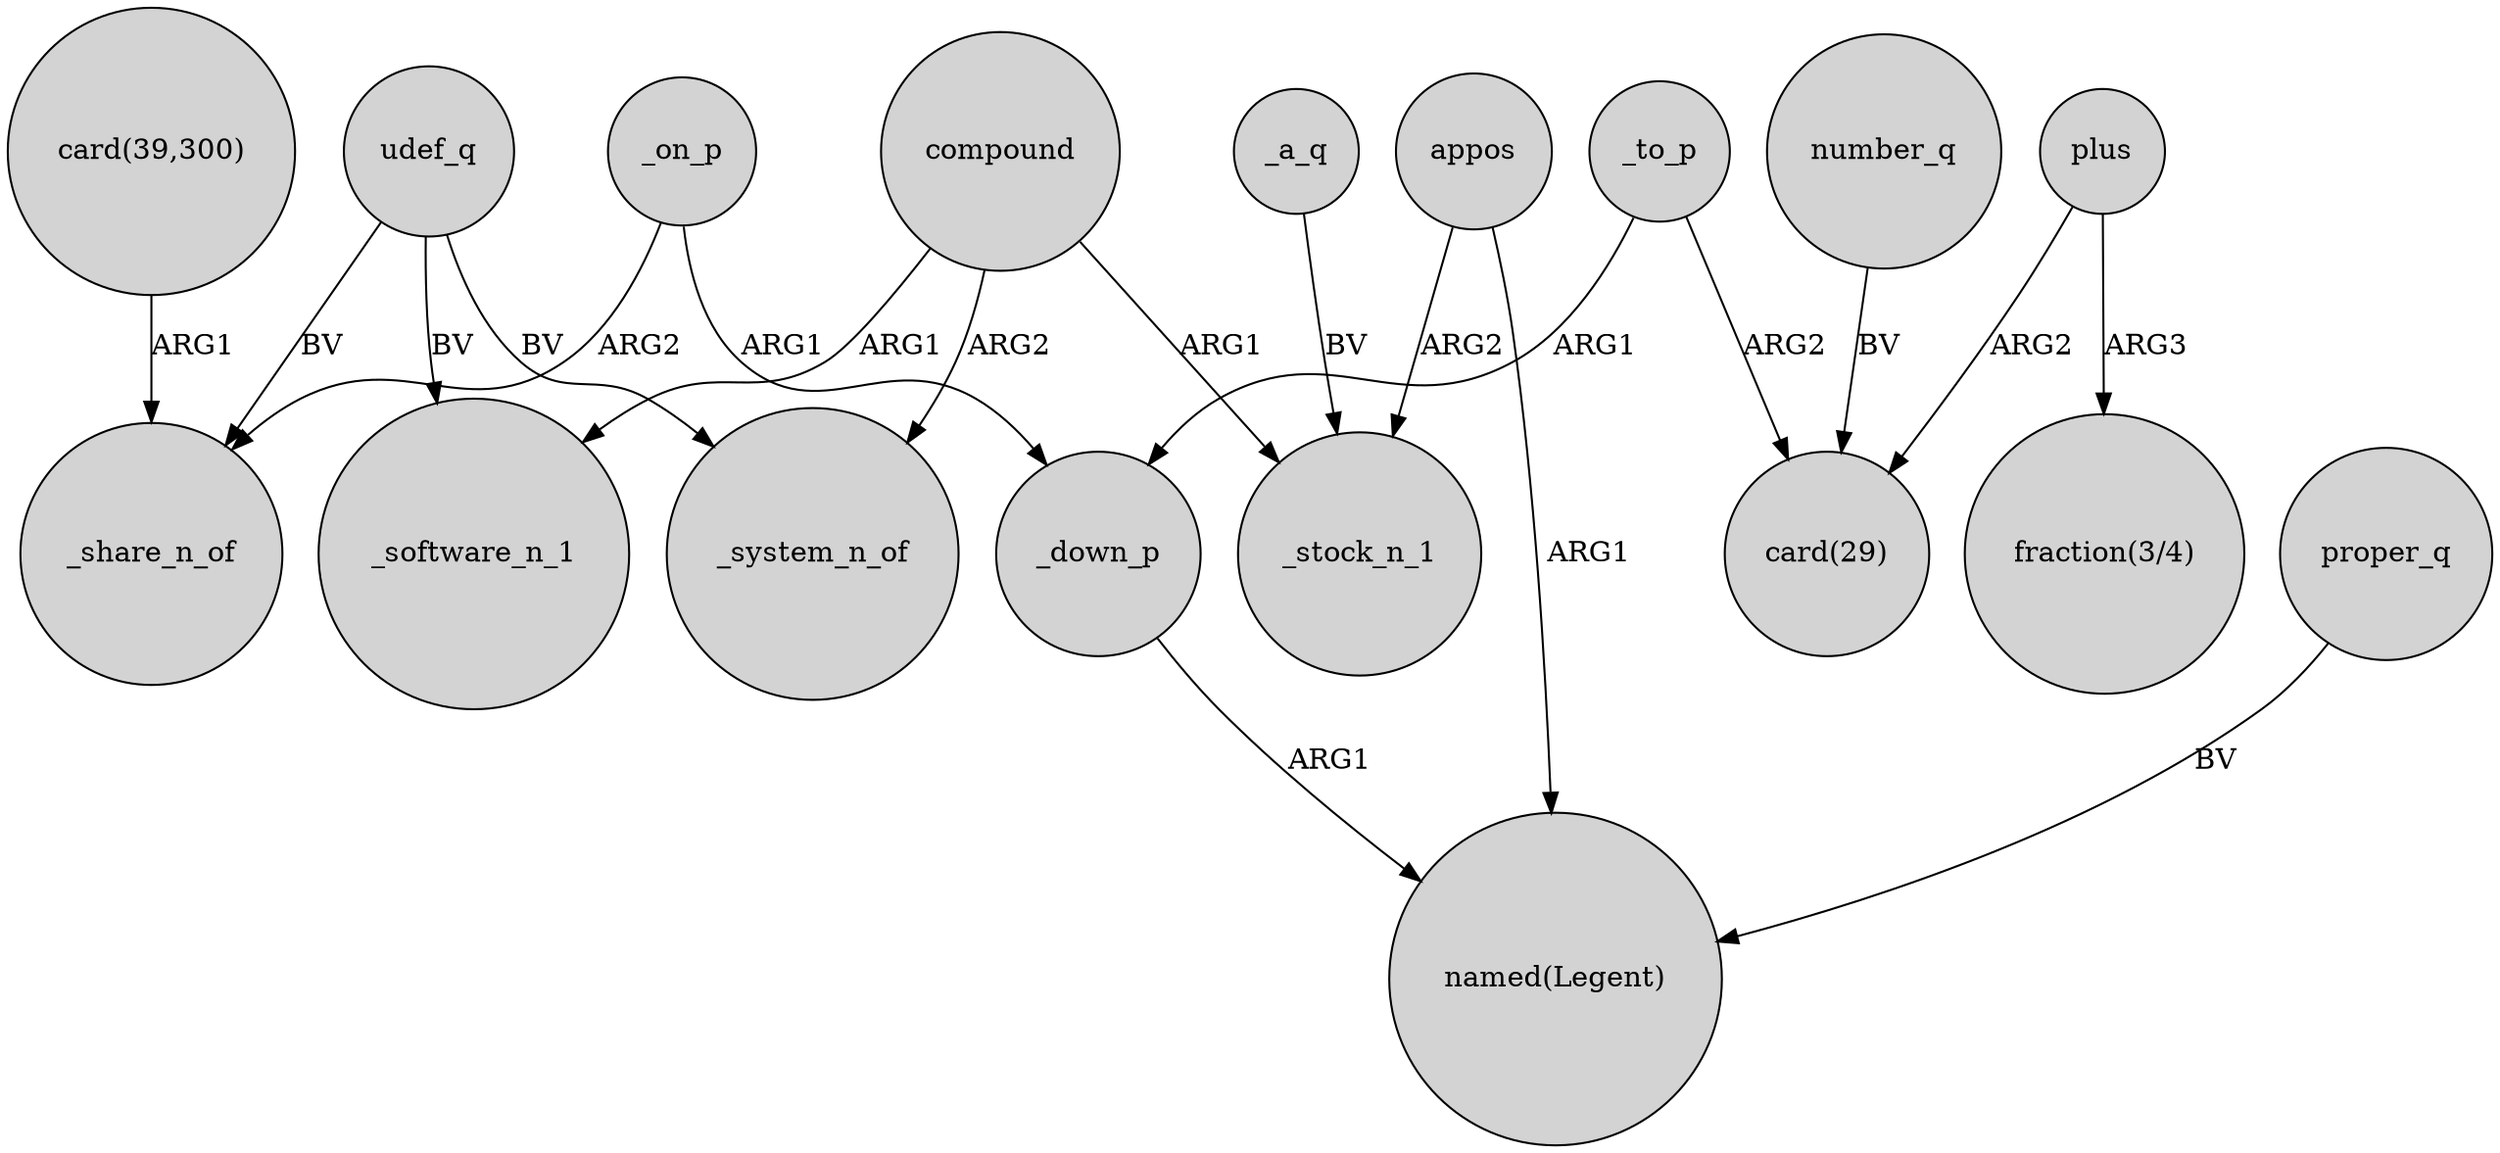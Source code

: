 digraph {
	node [shape=circle style=filled]
	appos -> "named(Legent)" [label=ARG1]
	udef_q -> _software_n_1 [label=BV]
	_on_p -> _share_n_of [label=ARG2]
	"card(39,300)" -> _share_n_of [label=ARG1]
	compound -> _system_n_of [label=ARG2]
	_a_q -> _stock_n_1 [label=BV]
	compound -> _stock_n_1 [label=ARG1]
	udef_q -> _system_n_of [label=BV]
	plus -> "card(29)" [label=ARG2]
	_to_p -> "card(29)" [label=ARG2]
	_on_p -> _down_p [label=ARG1]
	number_q -> "card(29)" [label=BV]
	udef_q -> _share_n_of [label=BV]
	proper_q -> "named(Legent)" [label=BV]
	_down_p -> "named(Legent)" [label=ARG1]
	appos -> _stock_n_1 [label=ARG2]
	_to_p -> _down_p [label=ARG1]
	compound -> _software_n_1 [label=ARG1]
	plus -> "fraction(3/4)" [label=ARG3]
}
